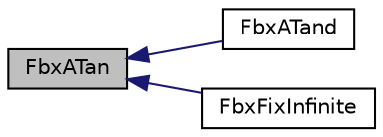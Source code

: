 digraph "FbxATan"
{
  edge [fontname="Helvetica",fontsize="10",labelfontname="Helvetica",labelfontsize="10"];
  node [fontname="Helvetica",fontsize="10",shape=record];
  rankdir="LR";
  Node43 [label="FbxATan",height=0.2,width=0.4,color="black", fillcolor="grey75", style="filled", fontcolor="black"];
  Node43 -> Node44 [dir="back",color="midnightblue",fontsize="10",style="solid",fontname="Helvetica"];
  Node44 [label="FbxATand",height=0.2,width=0.4,color="black", fillcolor="white", style="filled",URL="$fbxmath_8h.html#af0cba6994d8fef1e360485d36fe0499d"];
  Node43 -> Node45 [dir="back",color="midnightblue",fontsize="10",style="solid",fontname="Helvetica"];
  Node45 [label="FbxFixInfinite",height=0.2,width=0.4,color="black", fillcolor="white", style="filled",URL="$fbxmath_8h.html#a056b2593fece9ef917af4495890eab75"];
}
